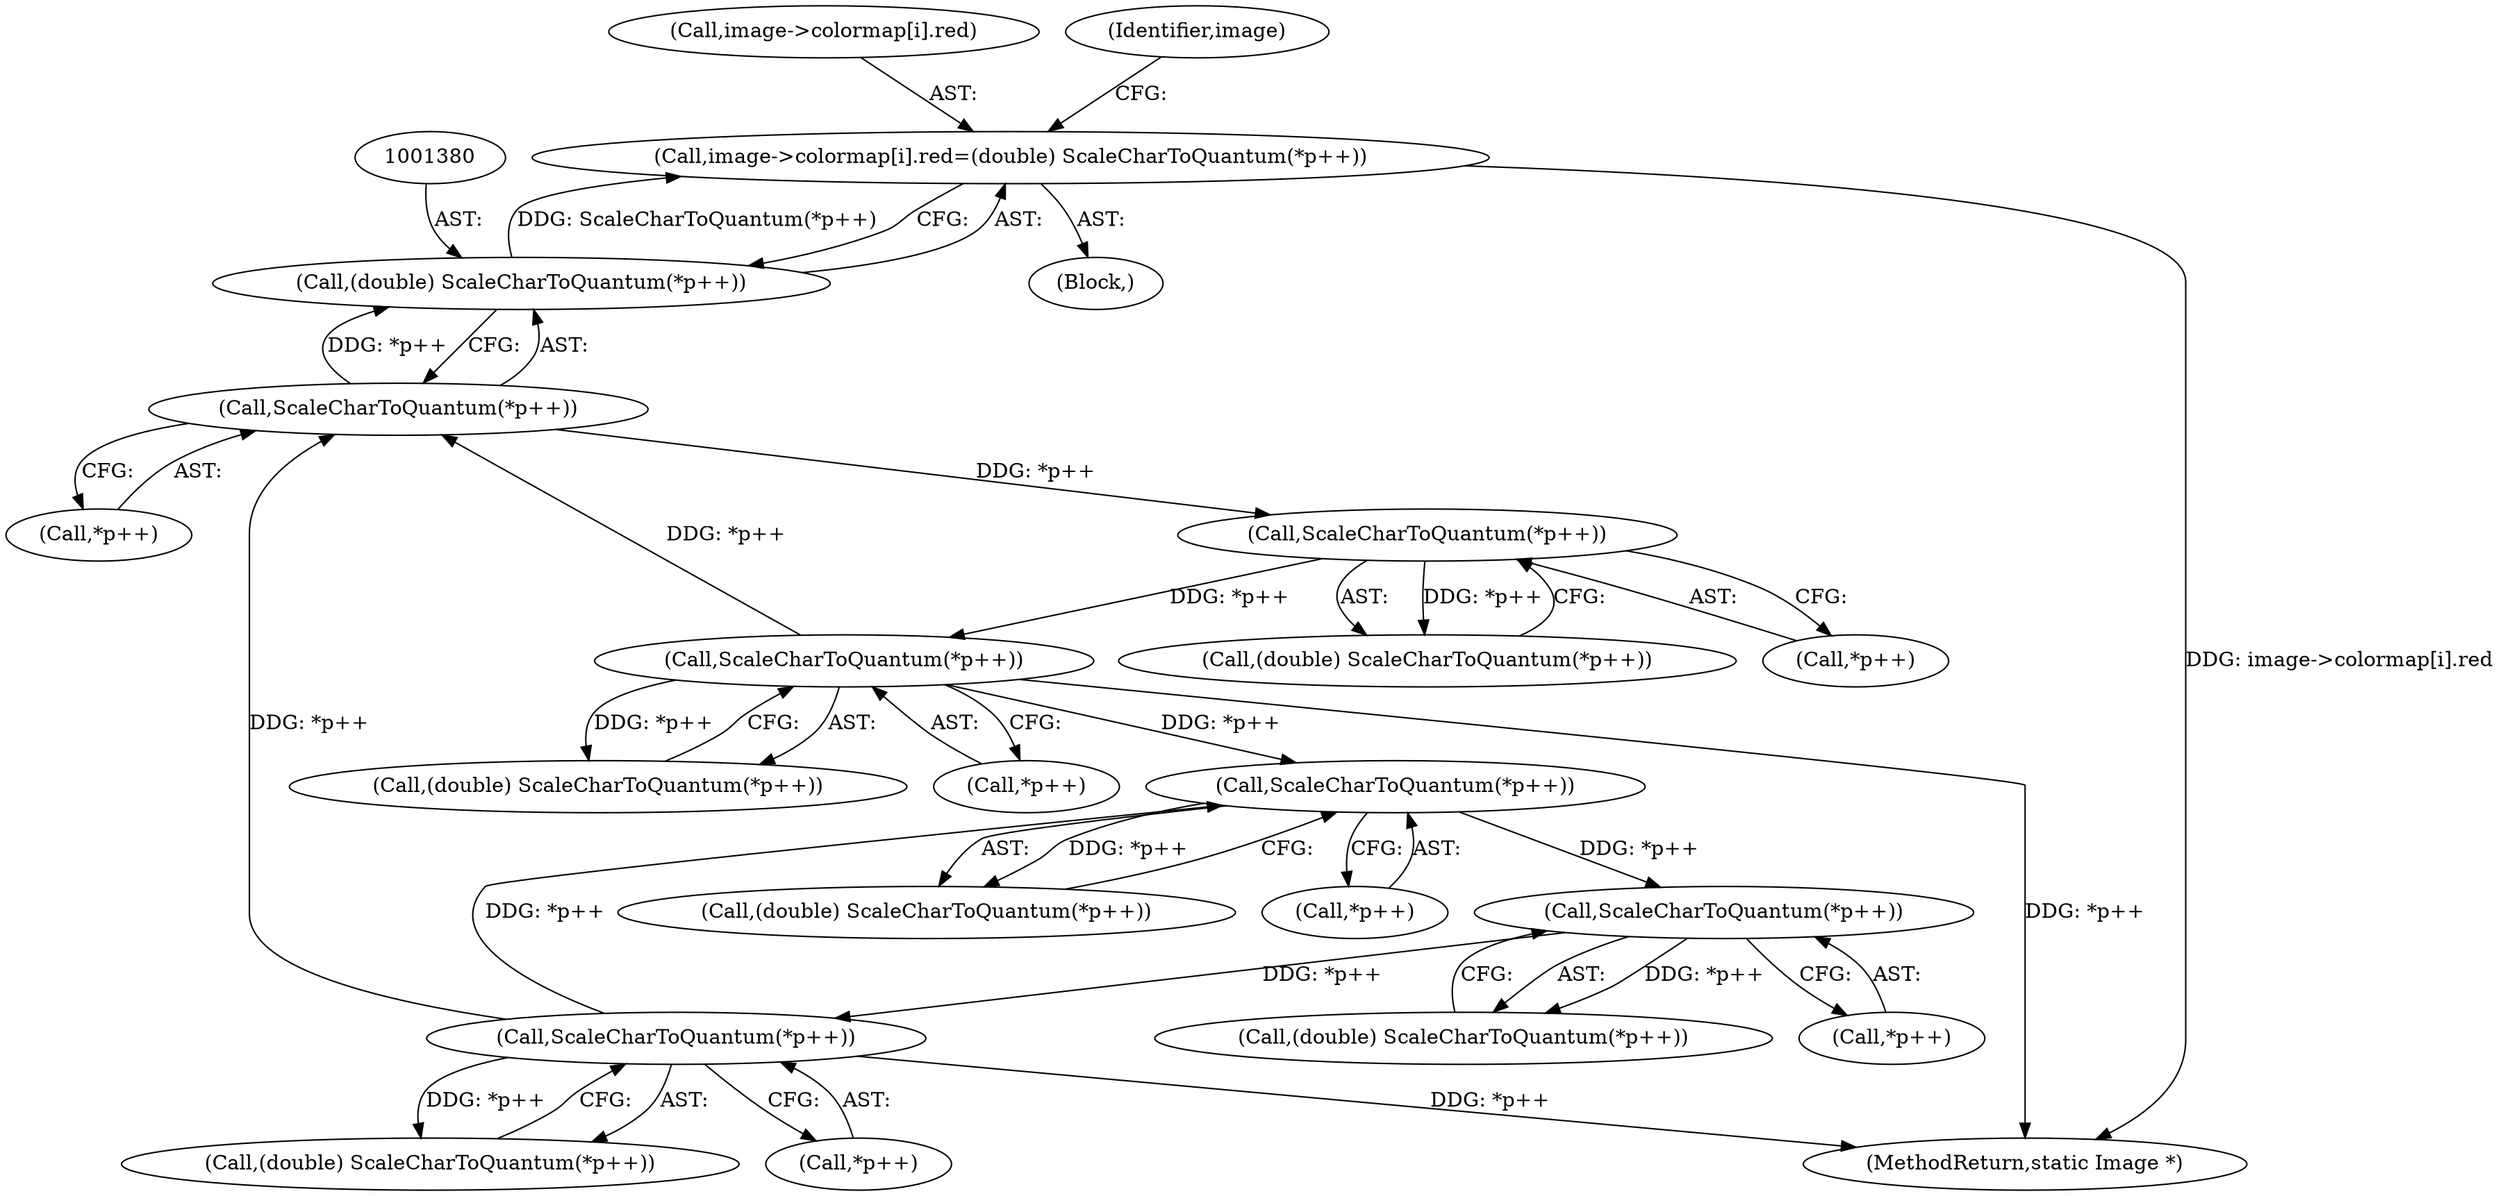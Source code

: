 digraph "0_ImageMagick_9fd10cf630832b36a588c1545d8736539b2f1fb5@array" {
"1001371" [label="(Call,image->colormap[i].red=(double) ScaleCharToQuantum(*p++))"];
"1001379" [label="(Call,(double) ScaleCharToQuantum(*p++))"];
"1001381" [label="(Call,ScaleCharToQuantum(*p++))"];
"1001409" [label="(Call,ScaleCharToQuantum(*p++))"];
"1001395" [label="(Call,ScaleCharToQuantum(*p++))"];
"1001226" [label="(Call,ScaleCharToQuantum(*p++))"];
"1001212" [label="(Call,ScaleCharToQuantum(*p++))"];
"1001198" [label="(Call,ScaleCharToQuantum(*p++))"];
"1001198" [label="(Call,ScaleCharToQuantum(*p++))"];
"1001372" [label="(Call,image->colormap[i].red)"];
"1001199" [label="(Call,*p++)"];
"1001371" [label="(Call,image->colormap[i].red=(double) ScaleCharToQuantum(*p++))"];
"1001370" [label="(Block,)"];
"1001407" [label="(Call,(double) ScaleCharToQuantum(*p++))"];
"1001395" [label="(Call,ScaleCharToQuantum(*p++))"];
"1001410" [label="(Call,*p++)"];
"1001226" [label="(Call,ScaleCharToQuantum(*p++))"];
"1001382" [label="(Call,*p++)"];
"1001227" [label="(Call,*p++)"];
"1001409" [label="(Call,ScaleCharToQuantum(*p++))"];
"1001213" [label="(Call,*p++)"];
"1001381" [label="(Call,ScaleCharToQuantum(*p++))"];
"1001657" [label="(MethodReturn,static Image *)"];
"1001196" [label="(Call,(double) ScaleCharToQuantum(*p++))"];
"1001396" [label="(Call,*p++)"];
"1001393" [label="(Call,(double) ScaleCharToQuantum(*p++))"];
"1001212" [label="(Call,ScaleCharToQuantum(*p++))"];
"1001379" [label="(Call,(double) ScaleCharToQuantum(*p++))"];
"1001210" [label="(Call,(double) ScaleCharToQuantum(*p++))"];
"1001224" [label="(Call,(double) ScaleCharToQuantum(*p++))"];
"1001389" [label="(Identifier,image)"];
"1001371" -> "1001370"  [label="AST: "];
"1001371" -> "1001379"  [label="CFG: "];
"1001372" -> "1001371"  [label="AST: "];
"1001379" -> "1001371"  [label="AST: "];
"1001389" -> "1001371"  [label="CFG: "];
"1001371" -> "1001657"  [label="DDG: image->colormap[i].red"];
"1001379" -> "1001371"  [label="DDG: ScaleCharToQuantum(*p++)"];
"1001379" -> "1001381"  [label="CFG: "];
"1001380" -> "1001379"  [label="AST: "];
"1001381" -> "1001379"  [label="AST: "];
"1001381" -> "1001379"  [label="DDG: *p++"];
"1001381" -> "1001382"  [label="CFG: "];
"1001382" -> "1001381"  [label="AST: "];
"1001409" -> "1001381"  [label="DDG: *p++"];
"1001226" -> "1001381"  [label="DDG: *p++"];
"1001381" -> "1001395"  [label="DDG: *p++"];
"1001409" -> "1001407"  [label="AST: "];
"1001409" -> "1001410"  [label="CFG: "];
"1001410" -> "1001409"  [label="AST: "];
"1001407" -> "1001409"  [label="CFG: "];
"1001409" -> "1001657"  [label="DDG: *p++"];
"1001409" -> "1001198"  [label="DDG: *p++"];
"1001409" -> "1001407"  [label="DDG: *p++"];
"1001395" -> "1001409"  [label="DDG: *p++"];
"1001395" -> "1001393"  [label="AST: "];
"1001395" -> "1001396"  [label="CFG: "];
"1001396" -> "1001395"  [label="AST: "];
"1001393" -> "1001395"  [label="CFG: "];
"1001395" -> "1001393"  [label="DDG: *p++"];
"1001226" -> "1001224"  [label="AST: "];
"1001226" -> "1001227"  [label="CFG: "];
"1001227" -> "1001226"  [label="AST: "];
"1001224" -> "1001226"  [label="CFG: "];
"1001226" -> "1001657"  [label="DDG: *p++"];
"1001226" -> "1001198"  [label="DDG: *p++"];
"1001226" -> "1001224"  [label="DDG: *p++"];
"1001212" -> "1001226"  [label="DDG: *p++"];
"1001212" -> "1001210"  [label="AST: "];
"1001212" -> "1001213"  [label="CFG: "];
"1001213" -> "1001212"  [label="AST: "];
"1001210" -> "1001212"  [label="CFG: "];
"1001212" -> "1001210"  [label="DDG: *p++"];
"1001198" -> "1001212"  [label="DDG: *p++"];
"1001198" -> "1001196"  [label="AST: "];
"1001198" -> "1001199"  [label="CFG: "];
"1001199" -> "1001198"  [label="AST: "];
"1001196" -> "1001198"  [label="CFG: "];
"1001198" -> "1001196"  [label="DDG: *p++"];
}
